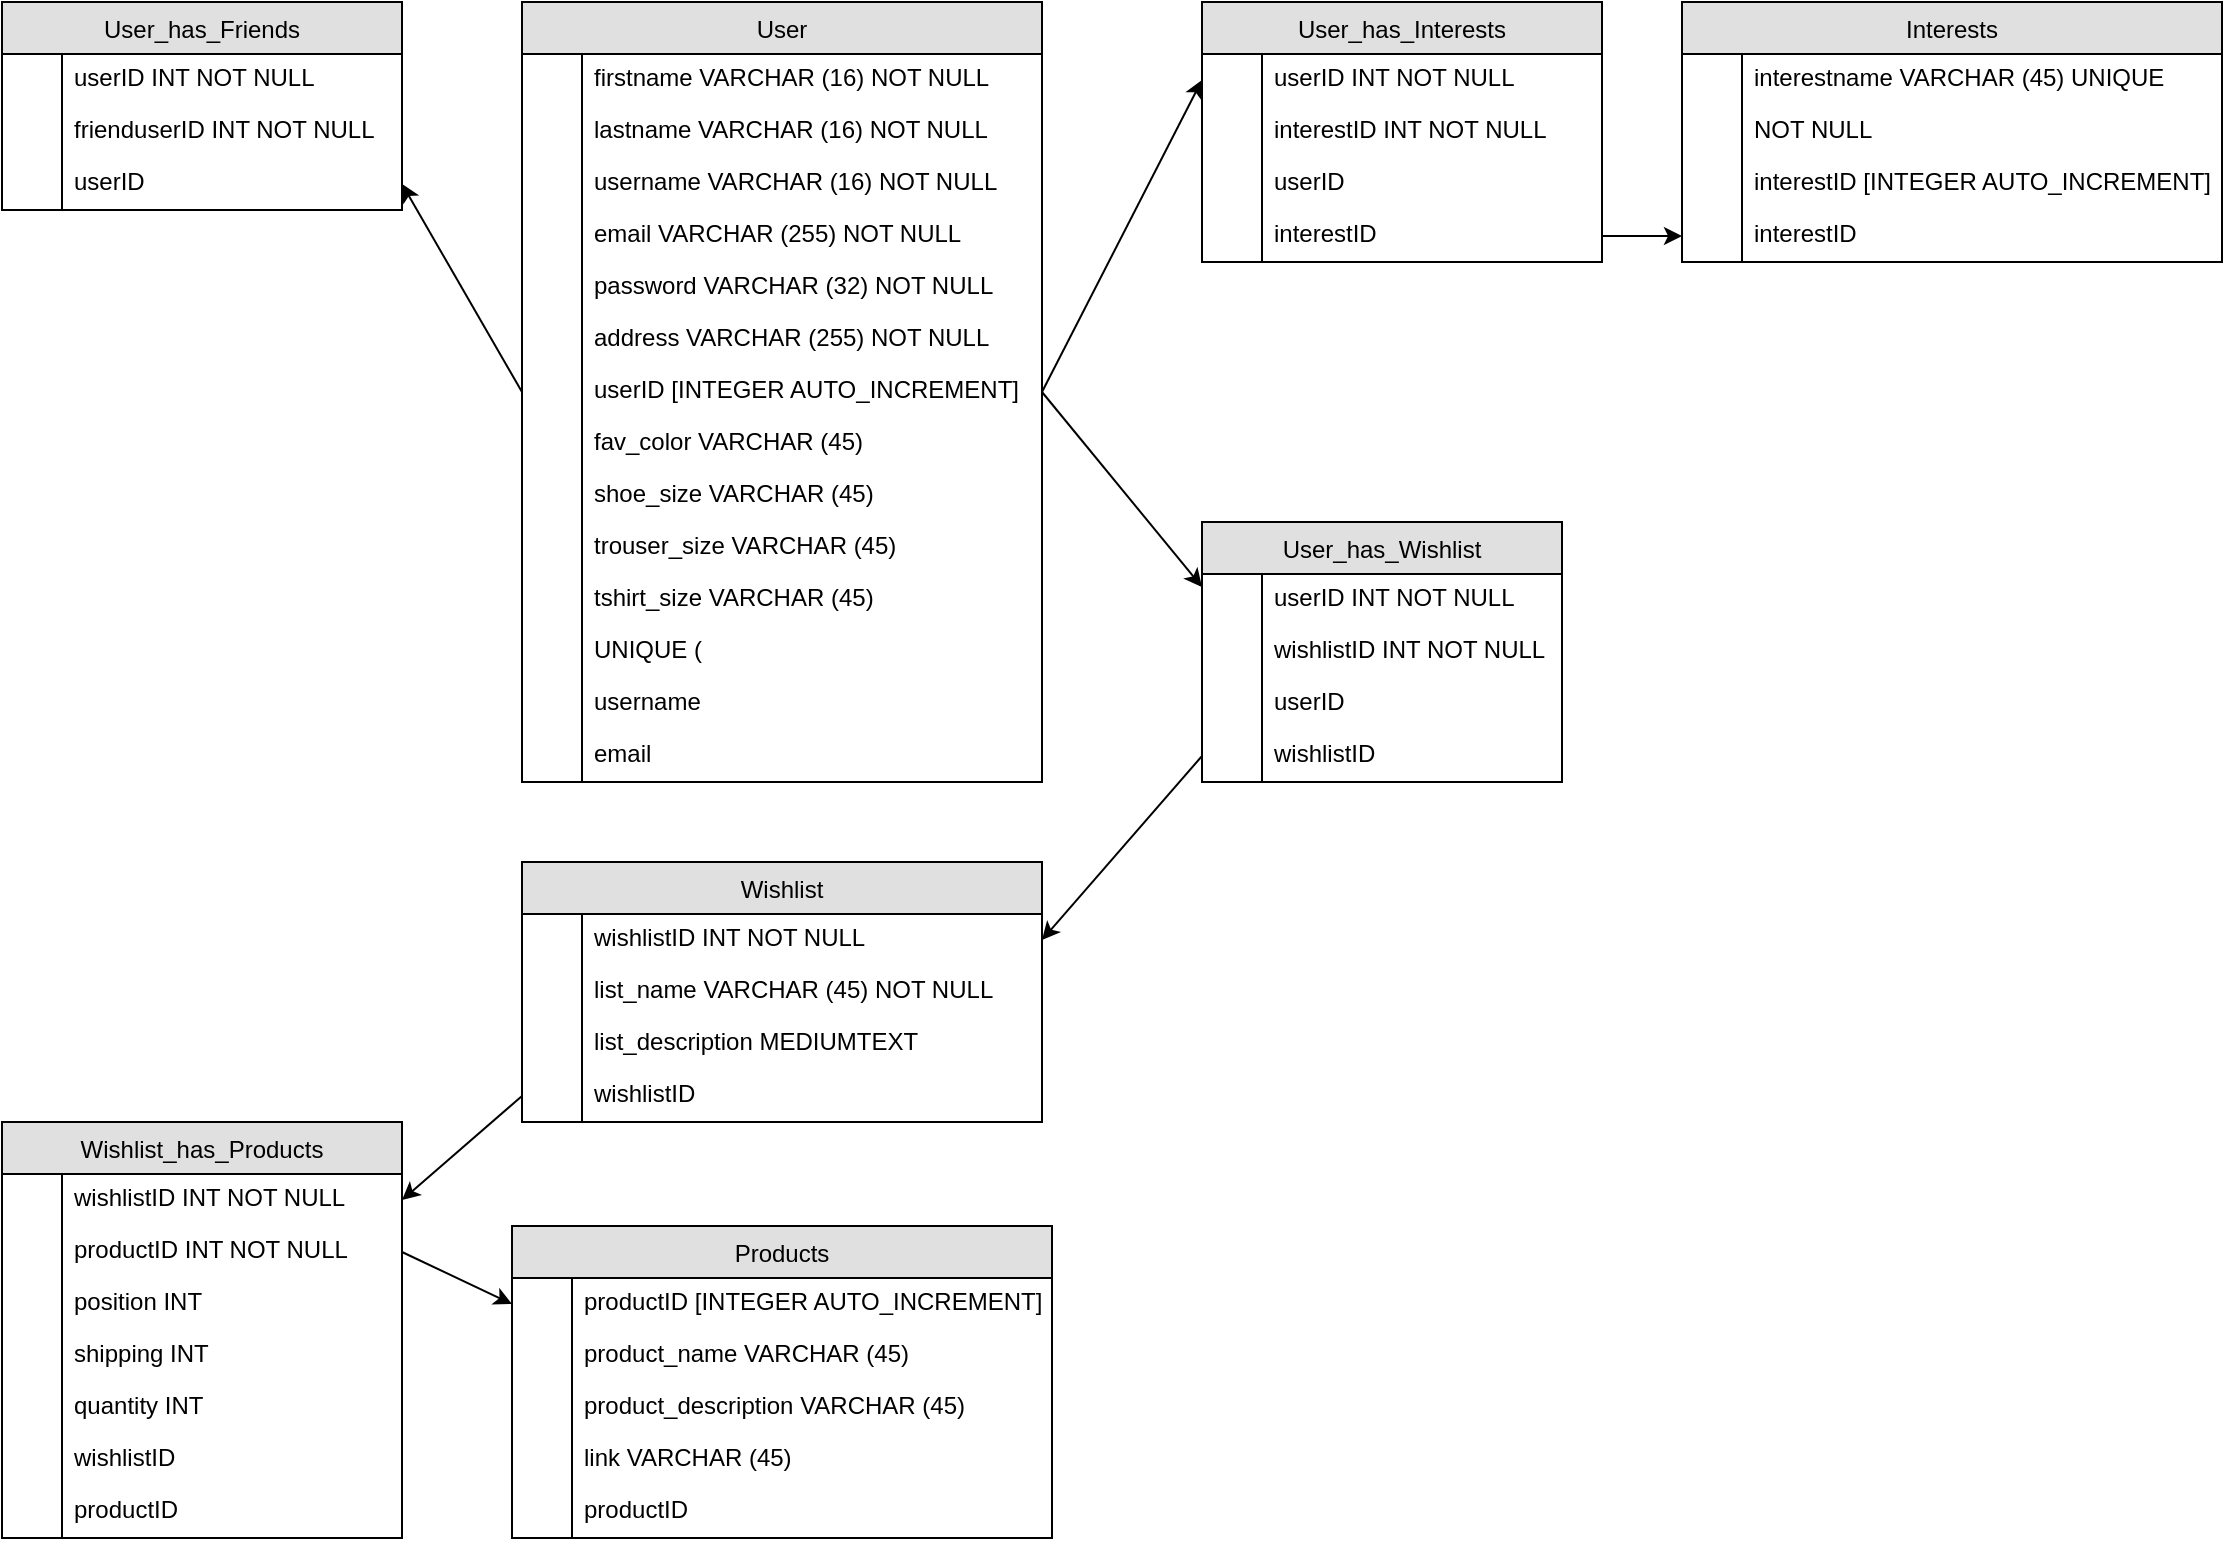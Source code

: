 <mxfile version="12.6.5" type="device"><diagram id="qXK6isGhBm6mi4L2Kv7h" name="Page-1"><mxGraphModel dx="1483" dy="880" grid="1" gridSize="10" guides="1" tooltips="1" connect="1" arrows="1" fold="1" page="1" pageScale="1" pageWidth="827" pageHeight="1169" math="0" shadow="0"><root><mxCell id="0"/><mxCell id="1" parent="0"/><mxCell id="F4GQWCVvHcXN8SZooL0y-21" value="User" style="swimlane;fontStyle=0;childLayout=stackLayout;horizontal=1;startSize=26;fillColor=#e0e0e0;horizontalStack=0;resizeParent=1;resizeLast=0;collapsible=1;marginBottom=0;swimlaneFillColor=#ffffff;align=center;" parent="1" vertex="1"><mxGeometry x="780" y="680" width="260" height="390" as="geometry"/></mxCell><mxCell id="F4GQWCVvHcXN8SZooL0y-22" value="firstname    VARCHAR (16)             NOT NULL" style="shape=partialRectangle;top=0;left=0;right=0;bottom=0;align=left;verticalAlign=top;spacingTop=-2;fillColor=none;spacingLeft=34;spacingRight=4;overflow=hidden;rotatable=0;points=[[0,0.5],[1,0.5]];portConstraint=eastwest;dropTarget=0;" parent="F4GQWCVvHcXN8SZooL0y-21" vertex="1"><mxGeometry y="26" width="260" height="26" as="geometry"/></mxCell><mxCell id="F4GQWCVvHcXN8SZooL0y-23" value="" style="shape=partialRectangle;top=0;left=0;bottom=0;fillColor=none;align=left;verticalAlign=middle;spacingLeft=4;spacingRight=4;overflow=hidden;rotatable=0;points=[];portConstraint=eastwest;part=1;" parent="F4GQWCVvHcXN8SZooL0y-22" vertex="1" connectable="0"><mxGeometry width="30" height="26" as="geometry"/></mxCell><mxCell id="F4GQWCVvHcXN8SZooL0y-24" value="lastname     VARCHAR (16)             NOT NULL" style="shape=partialRectangle;top=0;left=0;right=0;bottom=0;align=left;verticalAlign=top;spacingTop=-2;fillColor=none;spacingLeft=34;spacingRight=4;overflow=hidden;rotatable=0;points=[[0,0.5],[1,0.5]];portConstraint=eastwest;dropTarget=0;" parent="F4GQWCVvHcXN8SZooL0y-21" vertex="1"><mxGeometry y="52" width="260" height="26" as="geometry"/></mxCell><mxCell id="F4GQWCVvHcXN8SZooL0y-25" value="" style="shape=partialRectangle;top=0;left=0;bottom=0;fillColor=none;align=left;verticalAlign=middle;spacingLeft=4;spacingRight=4;overflow=hidden;rotatable=0;points=[];portConstraint=eastwest;part=1;" parent="F4GQWCVvHcXN8SZooL0y-24" vertex="1" connectable="0"><mxGeometry width="30" height="26" as="geometry"/></mxCell><mxCell id="F4GQWCVvHcXN8SZooL0y-26" value="username     VARCHAR (16)             NOT NULL" style="shape=partialRectangle;top=0;left=0;right=0;bottom=0;align=left;verticalAlign=top;spacingTop=-2;fillColor=none;spacingLeft=34;spacingRight=4;overflow=hidden;rotatable=0;points=[[0,0.5],[1,0.5]];portConstraint=eastwest;dropTarget=0;" parent="F4GQWCVvHcXN8SZooL0y-21" vertex="1"><mxGeometry y="78" width="260" height="26" as="geometry"/></mxCell><mxCell id="F4GQWCVvHcXN8SZooL0y-27" value="" style="shape=partialRectangle;top=0;left=0;bottom=0;fillColor=none;align=left;verticalAlign=middle;spacingLeft=4;spacingRight=4;overflow=hidden;rotatable=0;points=[];portConstraint=eastwest;part=1;" parent="F4GQWCVvHcXN8SZooL0y-26" vertex="1" connectable="0"><mxGeometry width="30" height="26" as="geometry"/></mxCell><mxCell id="F4GQWCVvHcXN8SZooL0y-28" value="email        VARCHAR (255)            NOT NULL" style="shape=partialRectangle;top=0;left=0;right=0;bottom=0;align=left;verticalAlign=top;spacingTop=-2;fillColor=none;spacingLeft=34;spacingRight=4;overflow=hidden;rotatable=0;points=[[0,0.5],[1,0.5]];portConstraint=eastwest;dropTarget=0;" parent="F4GQWCVvHcXN8SZooL0y-21" vertex="1"><mxGeometry y="104" width="260" height="26" as="geometry"/></mxCell><mxCell id="F4GQWCVvHcXN8SZooL0y-29" value="" style="shape=partialRectangle;top=0;left=0;bottom=0;fillColor=none;align=left;verticalAlign=middle;spacingLeft=4;spacingRight=4;overflow=hidden;rotatable=0;points=[];portConstraint=eastwest;part=1;" parent="F4GQWCVvHcXN8SZooL0y-28" vertex="1" connectable="0"><mxGeometry width="30" height="26" as="geometry"/></mxCell><mxCell id="F4GQWCVvHcXN8SZooL0y-30" value="password     VARCHAR (32)             NOT NULL" style="shape=partialRectangle;top=0;left=0;right=0;bottom=0;align=left;verticalAlign=top;spacingTop=-2;fillColor=none;spacingLeft=34;spacingRight=4;overflow=hidden;rotatable=0;points=[[0,0.5],[1,0.5]];portConstraint=eastwest;dropTarget=0;" parent="F4GQWCVvHcXN8SZooL0y-21" vertex="1"><mxGeometry y="130" width="260" height="26" as="geometry"/></mxCell><mxCell id="F4GQWCVvHcXN8SZooL0y-31" value="" style="shape=partialRectangle;top=0;left=0;bottom=0;fillColor=none;align=left;verticalAlign=middle;spacingLeft=4;spacingRight=4;overflow=hidden;rotatable=0;points=[];portConstraint=eastwest;part=1;" parent="F4GQWCVvHcXN8SZooL0y-30" vertex="1" connectable="0"><mxGeometry width="30" height="26" as="geometry"/></mxCell><mxCell id="F4GQWCVvHcXN8SZooL0y-32" value="address      VARCHAR (255)            NOT NULL" style="shape=partialRectangle;top=0;left=0;right=0;bottom=0;align=left;verticalAlign=top;spacingTop=-2;fillColor=none;spacingLeft=34;spacingRight=4;overflow=hidden;rotatable=0;points=[[0,0.5],[1,0.5]];portConstraint=eastwest;dropTarget=0;" parent="F4GQWCVvHcXN8SZooL0y-21" vertex="1"><mxGeometry y="156" width="260" height="26" as="geometry"/></mxCell><mxCell id="F4GQWCVvHcXN8SZooL0y-33" value="" style="shape=partialRectangle;top=0;left=0;bottom=0;fillColor=none;align=left;verticalAlign=middle;spacingLeft=4;spacingRight=4;overflow=hidden;rotatable=0;points=[];portConstraint=eastwest;part=1;" parent="F4GQWCVvHcXN8SZooL0y-32" vertex="1" connectable="0"><mxGeometry width="30" height="26" as="geometry"/></mxCell><mxCell id="F4GQWCVvHcXN8SZooL0y-34" value="userID       [INTEGER AUTO_INCREMENT]" style="shape=partialRectangle;top=0;left=0;right=0;bottom=0;align=left;verticalAlign=top;spacingTop=-2;fillColor=none;spacingLeft=34;spacingRight=4;overflow=hidden;rotatable=0;points=[[0,0.5],[1,0.5]];portConstraint=eastwest;dropTarget=0;" parent="F4GQWCVvHcXN8SZooL0y-21" vertex="1"><mxGeometry y="182" width="260" height="26" as="geometry"/></mxCell><mxCell id="F4GQWCVvHcXN8SZooL0y-35" value="" style="shape=partialRectangle;top=0;left=0;bottom=0;fillColor=none;align=left;verticalAlign=middle;spacingLeft=4;spacingRight=4;overflow=hidden;rotatable=0;points=[];portConstraint=eastwest;part=1;" parent="F4GQWCVvHcXN8SZooL0y-34" vertex="1" connectable="0"><mxGeometry width="30" height="26" as="geometry"/></mxCell><mxCell id="F4GQWCVvHcXN8SZooL0y-36" value="fav_color    VARCHAR (45)" style="shape=partialRectangle;top=0;left=0;right=0;bottom=0;align=left;verticalAlign=top;spacingTop=-2;fillColor=none;spacingLeft=34;spacingRight=4;overflow=hidden;rotatable=0;points=[[0,0.5],[1,0.5]];portConstraint=eastwest;dropTarget=0;" parent="F4GQWCVvHcXN8SZooL0y-21" vertex="1"><mxGeometry y="208" width="260" height="26" as="geometry"/></mxCell><mxCell id="F4GQWCVvHcXN8SZooL0y-37" value="" style="shape=partialRectangle;top=0;left=0;bottom=0;fillColor=none;align=left;verticalAlign=middle;spacingLeft=4;spacingRight=4;overflow=hidden;rotatable=0;points=[];portConstraint=eastwest;part=1;" parent="F4GQWCVvHcXN8SZooL0y-36" vertex="1" connectable="0"><mxGeometry width="30" height="26" as="geometry"/></mxCell><mxCell id="F4GQWCVvHcXN8SZooL0y-38" value="shoe_size    VARCHAR (45)" style="shape=partialRectangle;top=0;left=0;right=0;bottom=0;align=left;verticalAlign=top;spacingTop=-2;fillColor=none;spacingLeft=34;spacingRight=4;overflow=hidden;rotatable=0;points=[[0,0.5],[1,0.5]];portConstraint=eastwest;dropTarget=0;" parent="F4GQWCVvHcXN8SZooL0y-21" vertex="1"><mxGeometry y="234" width="260" height="26" as="geometry"/></mxCell><mxCell id="F4GQWCVvHcXN8SZooL0y-39" value="" style="shape=partialRectangle;top=0;left=0;bottom=0;fillColor=none;align=left;verticalAlign=middle;spacingLeft=4;spacingRight=4;overflow=hidden;rotatable=0;points=[];portConstraint=eastwest;part=1;" parent="F4GQWCVvHcXN8SZooL0y-38" vertex="1" connectable="0"><mxGeometry width="30" height="26" as="geometry"/></mxCell><mxCell id="F4GQWCVvHcXN8SZooL0y-40" value="trouser_size VARCHAR (45)" style="shape=partialRectangle;top=0;left=0;right=0;bottom=0;align=left;verticalAlign=top;spacingTop=-2;fillColor=none;spacingLeft=34;spacingRight=4;overflow=hidden;rotatable=0;points=[[0,0.5],[1,0.5]];portConstraint=eastwest;dropTarget=0;" parent="F4GQWCVvHcXN8SZooL0y-21" vertex="1"><mxGeometry y="260" width="260" height="26" as="geometry"/></mxCell><mxCell id="F4GQWCVvHcXN8SZooL0y-41" value="" style="shape=partialRectangle;top=0;left=0;bottom=0;fillColor=none;align=left;verticalAlign=middle;spacingLeft=4;spacingRight=4;overflow=hidden;rotatable=0;points=[];portConstraint=eastwest;part=1;" parent="F4GQWCVvHcXN8SZooL0y-40" vertex="1" connectable="0"><mxGeometry width="30" height="26" as="geometry"/></mxCell><mxCell id="F4GQWCVvHcXN8SZooL0y-42" value="tshirt_size  VARCHAR (45)" style="shape=partialRectangle;top=0;left=0;right=0;bottom=0;align=left;verticalAlign=top;spacingTop=-2;fillColor=none;spacingLeft=34;spacingRight=4;overflow=hidden;rotatable=0;points=[[0,0.5],[1,0.5]];portConstraint=eastwest;dropTarget=0;" parent="F4GQWCVvHcXN8SZooL0y-21" vertex="1"><mxGeometry y="286" width="260" height="26" as="geometry"/></mxCell><mxCell id="F4GQWCVvHcXN8SZooL0y-43" value="" style="shape=partialRectangle;top=0;left=0;bottom=0;fillColor=none;align=left;verticalAlign=middle;spacingLeft=4;spacingRight=4;overflow=hidden;rotatable=0;points=[];portConstraint=eastwest;part=1;" parent="F4GQWCVvHcXN8SZooL0y-42" vertex="1" connectable="0"><mxGeometry width="30" height="26" as="geometry"/></mxCell><mxCell id="F4GQWCVvHcXN8SZooL0y-44" value="UNIQUE (" style="shape=partialRectangle;top=0;left=0;right=0;bottom=0;align=left;verticalAlign=top;spacingTop=-2;fillColor=none;spacingLeft=34;spacingRight=4;overflow=hidden;rotatable=0;points=[[0,0.5],[1,0.5]];portConstraint=eastwest;dropTarget=0;" parent="F4GQWCVvHcXN8SZooL0y-21" vertex="1"><mxGeometry y="312" width="260" height="26" as="geometry"/></mxCell><mxCell id="F4GQWCVvHcXN8SZooL0y-45" value="" style="shape=partialRectangle;top=0;left=0;bottom=0;fillColor=none;align=left;verticalAlign=middle;spacingLeft=4;spacingRight=4;overflow=hidden;rotatable=0;points=[];portConstraint=eastwest;part=1;" parent="F4GQWCVvHcXN8SZooL0y-44" vertex="1" connectable="0"><mxGeometry width="30" height="26" as="geometry"/></mxCell><mxCell id="F4GQWCVvHcXN8SZooL0y-46" value="username" style="shape=partialRectangle;top=0;left=0;right=0;bottom=0;align=left;verticalAlign=top;spacingTop=-2;fillColor=none;spacingLeft=34;spacingRight=4;overflow=hidden;rotatable=0;points=[[0,0.5],[1,0.5]];portConstraint=eastwest;dropTarget=0;" parent="F4GQWCVvHcXN8SZooL0y-21" vertex="1"><mxGeometry y="338" width="260" height="26" as="geometry"/></mxCell><mxCell id="F4GQWCVvHcXN8SZooL0y-47" value="" style="shape=partialRectangle;top=0;left=0;bottom=0;fillColor=none;align=left;verticalAlign=middle;spacingLeft=4;spacingRight=4;overflow=hidden;rotatable=0;points=[];portConstraint=eastwest;part=1;" parent="F4GQWCVvHcXN8SZooL0y-46" vertex="1" connectable="0"><mxGeometry width="30" height="26" as="geometry"/></mxCell><mxCell id="F4GQWCVvHcXN8SZooL0y-48" value="email" style="shape=partialRectangle;top=0;left=0;right=0;bottom=0;align=left;verticalAlign=top;spacingTop=-2;fillColor=none;spacingLeft=34;spacingRight=4;overflow=hidden;rotatable=0;points=[[0,0.5],[1,0.5]];portConstraint=eastwest;dropTarget=0;" parent="F4GQWCVvHcXN8SZooL0y-21" vertex="1"><mxGeometry y="364" width="260" height="26" as="geometry"/></mxCell><mxCell id="F4GQWCVvHcXN8SZooL0y-49" value="" style="shape=partialRectangle;top=0;left=0;bottom=0;fillColor=none;align=left;verticalAlign=middle;spacingLeft=4;spacingRight=4;overflow=hidden;rotatable=0;points=[];portConstraint=eastwest;part=1;" parent="F4GQWCVvHcXN8SZooL0y-48" vertex="1" connectable="0"><mxGeometry width="30" height="26" as="geometry"/></mxCell><mxCell id="F4GQWCVvHcXN8SZooL0y-75" value="Wishlist" style="swimlane;fontStyle=0;childLayout=stackLayout;horizontal=1;startSize=26;fillColor=#e0e0e0;horizontalStack=0;resizeParent=1;resizeLast=0;collapsible=1;marginBottom=0;swimlaneFillColor=#ffffff;align=center;" parent="1" vertex="1"><mxGeometry x="780" y="1110" width="260" height="130" as="geometry"/></mxCell><mxCell id="F4GQWCVvHcXN8SZooL0y-76" value="wishlistID       INT          NOT NULL" style="shape=partialRectangle;top=0;left=0;right=0;bottom=0;align=left;verticalAlign=top;spacingTop=-2;fillColor=none;spacingLeft=34;spacingRight=4;overflow=hidden;rotatable=0;points=[[0,0.5],[1,0.5]];portConstraint=eastwest;dropTarget=0;" parent="F4GQWCVvHcXN8SZooL0y-75" vertex="1"><mxGeometry y="26" width="260" height="26" as="geometry"/></mxCell><mxCell id="F4GQWCVvHcXN8SZooL0y-77" value="" style="shape=partialRectangle;top=0;left=0;bottom=0;fillColor=none;align=left;verticalAlign=middle;spacingLeft=4;spacingRight=4;overflow=hidden;rotatable=0;points=[];portConstraint=eastwest;part=1;" parent="F4GQWCVvHcXN8SZooL0y-76" vertex="1" connectable="0"><mxGeometry width="30" height="26" as="geometry"/></mxCell><mxCell id="F4GQWCVvHcXN8SZooL0y-78" value="list_name        VARCHAR (45) NOT NULL" style="shape=partialRectangle;top=0;left=0;right=0;bottom=0;align=left;verticalAlign=top;spacingTop=-2;fillColor=none;spacingLeft=34;spacingRight=4;overflow=hidden;rotatable=0;points=[[0,0.5],[1,0.5]];portConstraint=eastwest;dropTarget=0;" parent="F4GQWCVvHcXN8SZooL0y-75" vertex="1"><mxGeometry y="52" width="260" height="26" as="geometry"/></mxCell><mxCell id="F4GQWCVvHcXN8SZooL0y-79" value="" style="shape=partialRectangle;top=0;left=0;bottom=0;fillColor=none;align=left;verticalAlign=middle;spacingLeft=4;spacingRight=4;overflow=hidden;rotatable=0;points=[];portConstraint=eastwest;part=1;" parent="F4GQWCVvHcXN8SZooL0y-78" vertex="1" connectable="0"><mxGeometry width="30" height="26" as="geometry"/></mxCell><mxCell id="F4GQWCVvHcXN8SZooL0y-80" value="list_description MEDIUMTEXT" style="shape=partialRectangle;top=0;left=0;right=0;bottom=0;align=left;verticalAlign=top;spacingTop=-2;fillColor=none;spacingLeft=34;spacingRight=4;overflow=hidden;rotatable=0;points=[[0,0.5],[1,0.5]];portConstraint=eastwest;dropTarget=0;" parent="F4GQWCVvHcXN8SZooL0y-75" vertex="1"><mxGeometry y="78" width="260" height="26" as="geometry"/></mxCell><mxCell id="F4GQWCVvHcXN8SZooL0y-81" value="" style="shape=partialRectangle;top=0;left=0;bottom=0;fillColor=none;align=left;verticalAlign=middle;spacingLeft=4;spacingRight=4;overflow=hidden;rotatable=0;points=[];portConstraint=eastwest;part=1;" parent="F4GQWCVvHcXN8SZooL0y-80" vertex="1" connectable="0"><mxGeometry width="30" height="26" as="geometry"/></mxCell><mxCell id="F4GQWCVvHcXN8SZooL0y-82" value="wishlistID" style="shape=partialRectangle;top=0;left=0;right=0;bottom=0;align=left;verticalAlign=top;spacingTop=-2;fillColor=none;spacingLeft=34;spacingRight=4;overflow=hidden;rotatable=0;points=[[0,0.5],[1,0.5]];portConstraint=eastwest;dropTarget=0;" parent="F4GQWCVvHcXN8SZooL0y-75" vertex="1"><mxGeometry y="104" width="260" height="26" as="geometry"/></mxCell><mxCell id="F4GQWCVvHcXN8SZooL0y-83" value="" style="shape=partialRectangle;top=0;left=0;bottom=0;fillColor=none;align=left;verticalAlign=middle;spacingLeft=4;spacingRight=4;overflow=hidden;rotatable=0;points=[];portConstraint=eastwest;part=1;" parent="F4GQWCVvHcXN8SZooL0y-82" vertex="1" connectable="0"><mxGeometry width="30" height="26" as="geometry"/></mxCell><mxCell id="F4GQWCVvHcXN8SZooL0y-66" value="User_has_Wishlist" style="swimlane;fontStyle=0;childLayout=stackLayout;horizontal=1;startSize=26;fillColor=#e0e0e0;horizontalStack=0;resizeParent=1;resizeLast=0;collapsible=1;marginBottom=0;swimlaneFillColor=#ffffff;align=center;" parent="1" vertex="1"><mxGeometry x="1120" y="940" width="180" height="130" as="geometry"/></mxCell><mxCell id="F4GQWCVvHcXN8SZooL0y-67" value="userID     INT NOT NULL" style="shape=partialRectangle;top=0;left=0;right=0;bottom=0;align=left;verticalAlign=top;spacingTop=-2;fillColor=none;spacingLeft=34;spacingRight=4;overflow=hidden;rotatable=0;points=[[0,0.5],[1,0.5]];portConstraint=eastwest;dropTarget=0;" parent="F4GQWCVvHcXN8SZooL0y-66" vertex="1"><mxGeometry y="26" width="180" height="26" as="geometry"/></mxCell><mxCell id="F4GQWCVvHcXN8SZooL0y-68" value="" style="shape=partialRectangle;top=0;left=0;bottom=0;fillColor=none;align=left;verticalAlign=middle;spacingLeft=4;spacingRight=4;overflow=hidden;rotatable=0;points=[];portConstraint=eastwest;part=1;" parent="F4GQWCVvHcXN8SZooL0y-67" vertex="1" connectable="0"><mxGeometry width="30" height="26" as="geometry"/></mxCell><mxCell id="F4GQWCVvHcXN8SZooL0y-69" value="wishlistID INT NOT NULL" style="shape=partialRectangle;top=0;left=0;right=0;bottom=0;align=left;verticalAlign=top;spacingTop=-2;fillColor=none;spacingLeft=34;spacingRight=4;overflow=hidden;rotatable=0;points=[[0,0.5],[1,0.5]];portConstraint=eastwest;dropTarget=0;" parent="F4GQWCVvHcXN8SZooL0y-66" vertex="1"><mxGeometry y="52" width="180" height="26" as="geometry"/></mxCell><mxCell id="F4GQWCVvHcXN8SZooL0y-70" value="" style="shape=partialRectangle;top=0;left=0;bottom=0;fillColor=none;align=left;verticalAlign=middle;spacingLeft=4;spacingRight=4;overflow=hidden;rotatable=0;points=[];portConstraint=eastwest;part=1;" parent="F4GQWCVvHcXN8SZooL0y-69" vertex="1" connectable="0"><mxGeometry width="30" height="26" as="geometry"/></mxCell><mxCell id="F4GQWCVvHcXN8SZooL0y-71" value="userID" style="shape=partialRectangle;top=0;left=0;right=0;bottom=0;align=left;verticalAlign=top;spacingTop=-2;fillColor=none;spacingLeft=34;spacingRight=4;overflow=hidden;rotatable=0;points=[[0,0.5],[1,0.5]];portConstraint=eastwest;dropTarget=0;" parent="F4GQWCVvHcXN8SZooL0y-66" vertex="1"><mxGeometry y="78" width="180" height="26" as="geometry"/></mxCell><mxCell id="F4GQWCVvHcXN8SZooL0y-72" value="" style="shape=partialRectangle;top=0;left=0;bottom=0;fillColor=none;align=left;verticalAlign=middle;spacingLeft=4;spacingRight=4;overflow=hidden;rotatable=0;points=[];portConstraint=eastwest;part=1;" parent="F4GQWCVvHcXN8SZooL0y-71" vertex="1" connectable="0"><mxGeometry width="30" height="26" as="geometry"/></mxCell><mxCell id="F4GQWCVvHcXN8SZooL0y-73" value="wishlistID" style="shape=partialRectangle;top=0;left=0;right=0;bottom=0;align=left;verticalAlign=top;spacingTop=-2;fillColor=none;spacingLeft=34;spacingRight=4;overflow=hidden;rotatable=0;points=[[0,0.5],[1,0.5]];portConstraint=eastwest;dropTarget=0;" parent="F4GQWCVvHcXN8SZooL0y-66" vertex="1"><mxGeometry y="104" width="180" height="26" as="geometry"/></mxCell><mxCell id="F4GQWCVvHcXN8SZooL0y-74" value="" style="shape=partialRectangle;top=0;left=0;bottom=0;fillColor=none;align=left;verticalAlign=middle;spacingLeft=4;spacingRight=4;overflow=hidden;rotatable=0;points=[];portConstraint=eastwest;part=1;" parent="F4GQWCVvHcXN8SZooL0y-73" vertex="1" connectable="0"><mxGeometry width="30" height="26" as="geometry"/></mxCell><mxCell id="F4GQWCVvHcXN8SZooL0y-10" value="Products" style="swimlane;fontStyle=0;childLayout=stackLayout;horizontal=1;startSize=26;fillColor=#e0e0e0;horizontalStack=0;resizeParent=1;resizeLast=0;collapsible=1;marginBottom=0;swimlaneFillColor=#ffffff;align=center;" parent="1" vertex="1"><mxGeometry x="775" y="1292" width="270" height="156" as="geometry"/></mxCell><mxCell id="F4GQWCVvHcXN8SZooL0y-11" value="productID           [INTEGER AUTO_INCREMENT]" style="shape=partialRectangle;top=0;left=0;right=0;bottom=0;align=left;verticalAlign=top;spacingTop=-2;fillColor=none;spacingLeft=34;spacingRight=4;overflow=hidden;rotatable=0;points=[[0,0.5],[1,0.5]];portConstraint=eastwest;dropTarget=0;" parent="F4GQWCVvHcXN8SZooL0y-10" vertex="1"><mxGeometry y="26" width="270" height="26" as="geometry"/></mxCell><mxCell id="F4GQWCVvHcXN8SZooL0y-12" value="" style="shape=partialRectangle;top=0;left=0;bottom=0;fillColor=none;align=left;verticalAlign=middle;spacingLeft=4;spacingRight=4;overflow=hidden;rotatable=0;points=[];portConstraint=eastwest;part=1;" parent="F4GQWCVvHcXN8SZooL0y-11" vertex="1" connectable="0"><mxGeometry width="30" height="26" as="geometry"/></mxCell><mxCell id="F4GQWCVvHcXN8SZooL0y-13" value="product_name        VARCHAR (45)" style="shape=partialRectangle;top=0;left=0;right=0;bottom=0;align=left;verticalAlign=top;spacingTop=-2;fillColor=none;spacingLeft=34;spacingRight=4;overflow=hidden;rotatable=0;points=[[0,0.5],[1,0.5]];portConstraint=eastwest;dropTarget=0;" parent="F4GQWCVvHcXN8SZooL0y-10" vertex="1"><mxGeometry y="52" width="270" height="26" as="geometry"/></mxCell><mxCell id="F4GQWCVvHcXN8SZooL0y-14" value="" style="shape=partialRectangle;top=0;left=0;bottom=0;fillColor=none;align=left;verticalAlign=middle;spacingLeft=4;spacingRight=4;overflow=hidden;rotatable=0;points=[];portConstraint=eastwest;part=1;" parent="F4GQWCVvHcXN8SZooL0y-13" vertex="1" connectable="0"><mxGeometry width="30" height="26" as="geometry"/></mxCell><mxCell id="F4GQWCVvHcXN8SZooL0y-15" value="product_description VARCHAR (45)" style="shape=partialRectangle;top=0;left=0;right=0;bottom=0;align=left;verticalAlign=top;spacingTop=-2;fillColor=none;spacingLeft=34;spacingRight=4;overflow=hidden;rotatable=0;points=[[0,0.5],[1,0.5]];portConstraint=eastwest;dropTarget=0;" parent="F4GQWCVvHcXN8SZooL0y-10" vertex="1"><mxGeometry y="78" width="270" height="26" as="geometry"/></mxCell><mxCell id="F4GQWCVvHcXN8SZooL0y-16" value="" style="shape=partialRectangle;top=0;left=0;bottom=0;fillColor=none;align=left;verticalAlign=middle;spacingLeft=4;spacingRight=4;overflow=hidden;rotatable=0;points=[];portConstraint=eastwest;part=1;" parent="F4GQWCVvHcXN8SZooL0y-15" vertex="1" connectable="0"><mxGeometry width="30" height="26" as="geometry"/></mxCell><mxCell id="F4GQWCVvHcXN8SZooL0y-17" value="link                VARCHAR (45)" style="shape=partialRectangle;top=0;left=0;right=0;bottom=0;align=left;verticalAlign=top;spacingTop=-2;fillColor=none;spacingLeft=34;spacingRight=4;overflow=hidden;rotatable=0;points=[[0,0.5],[1,0.5]];portConstraint=eastwest;dropTarget=0;" parent="F4GQWCVvHcXN8SZooL0y-10" vertex="1"><mxGeometry y="104" width="270" height="26" as="geometry"/></mxCell><mxCell id="F4GQWCVvHcXN8SZooL0y-18" value="" style="shape=partialRectangle;top=0;left=0;bottom=0;fillColor=none;align=left;verticalAlign=middle;spacingLeft=4;spacingRight=4;overflow=hidden;rotatable=0;points=[];portConstraint=eastwest;part=1;" parent="F4GQWCVvHcXN8SZooL0y-17" vertex="1" connectable="0"><mxGeometry width="30" height="26" as="geometry"/></mxCell><mxCell id="F4GQWCVvHcXN8SZooL0y-19" value="productID" style="shape=partialRectangle;top=0;left=0;right=0;bottom=0;align=left;verticalAlign=top;spacingTop=-2;fillColor=none;spacingLeft=34;spacingRight=4;overflow=hidden;rotatable=0;points=[[0,0.5],[1,0.5]];portConstraint=eastwest;dropTarget=0;" parent="F4GQWCVvHcXN8SZooL0y-10" vertex="1"><mxGeometry y="130" width="270" height="26" as="geometry"/></mxCell><mxCell id="F4GQWCVvHcXN8SZooL0y-20" value="" style="shape=partialRectangle;top=0;left=0;bottom=0;fillColor=none;align=left;verticalAlign=middle;spacingLeft=4;spacingRight=4;overflow=hidden;rotatable=0;points=[];portConstraint=eastwest;part=1;" parent="F4GQWCVvHcXN8SZooL0y-19" vertex="1" connectable="0"><mxGeometry width="30" height="26" as="geometry"/></mxCell><mxCell id="F4GQWCVvHcXN8SZooL0y-84" value="Wishlist_has_Products" style="swimlane;fontStyle=0;childLayout=stackLayout;horizontal=1;startSize=26;fillColor=#e0e0e0;horizontalStack=0;resizeParent=1;resizeLast=0;collapsible=1;marginBottom=0;swimlaneFillColor=#ffffff;align=center;" parent="1" vertex="1"><mxGeometry x="520" y="1240" width="200" height="208" as="geometry"/></mxCell><mxCell id="F4GQWCVvHcXN8SZooL0y-85" value="wishlistID INT NOT NULL" style="shape=partialRectangle;top=0;left=0;right=0;bottom=0;align=left;verticalAlign=top;spacingTop=-2;fillColor=none;spacingLeft=34;spacingRight=4;overflow=hidden;rotatable=0;points=[[0,0.5],[1,0.5]];portConstraint=eastwest;dropTarget=0;" parent="F4GQWCVvHcXN8SZooL0y-84" vertex="1"><mxGeometry y="26" width="200" height="26" as="geometry"/></mxCell><mxCell id="F4GQWCVvHcXN8SZooL0y-86" value="" style="shape=partialRectangle;top=0;left=0;bottom=0;fillColor=none;align=left;verticalAlign=middle;spacingLeft=4;spacingRight=4;overflow=hidden;rotatable=0;points=[];portConstraint=eastwest;part=1;" parent="F4GQWCVvHcXN8SZooL0y-85" vertex="1" connectable="0"><mxGeometry width="30" height="26" as="geometry"/></mxCell><mxCell id="F4GQWCVvHcXN8SZooL0y-87" value="productID  INT NOT NULL" style="shape=partialRectangle;top=0;left=0;right=0;bottom=0;align=left;verticalAlign=top;spacingTop=-2;fillColor=none;spacingLeft=34;spacingRight=4;overflow=hidden;rotatable=0;points=[[0,0.5],[1,0.5]];portConstraint=eastwest;dropTarget=0;" parent="F4GQWCVvHcXN8SZooL0y-84" vertex="1"><mxGeometry y="52" width="200" height="26" as="geometry"/></mxCell><mxCell id="F4GQWCVvHcXN8SZooL0y-88" value="" style="shape=partialRectangle;top=0;left=0;bottom=0;fillColor=none;align=left;verticalAlign=middle;spacingLeft=4;spacingRight=4;overflow=hidden;rotatable=0;points=[];portConstraint=eastwest;part=1;" parent="F4GQWCVvHcXN8SZooL0y-87" vertex="1" connectable="0"><mxGeometry width="30" height="26" as="geometry"/></mxCell><mxCell id="F4GQWCVvHcXN8SZooL0y-89" value="position   INT" style="shape=partialRectangle;top=0;left=0;right=0;bottom=0;align=left;verticalAlign=top;spacingTop=-2;fillColor=none;spacingLeft=34;spacingRight=4;overflow=hidden;rotatable=0;points=[[0,0.5],[1,0.5]];portConstraint=eastwest;dropTarget=0;" parent="F4GQWCVvHcXN8SZooL0y-84" vertex="1"><mxGeometry y="78" width="200" height="26" as="geometry"/></mxCell><mxCell id="F4GQWCVvHcXN8SZooL0y-90" value="" style="shape=partialRectangle;top=0;left=0;bottom=0;fillColor=none;align=left;verticalAlign=middle;spacingLeft=4;spacingRight=4;overflow=hidden;rotatable=0;points=[];portConstraint=eastwest;part=1;" parent="F4GQWCVvHcXN8SZooL0y-89" vertex="1" connectable="0"><mxGeometry width="30" height="26" as="geometry"/></mxCell><mxCell id="F4GQWCVvHcXN8SZooL0y-91" value="shipping   INT" style="shape=partialRectangle;top=0;left=0;right=0;bottom=0;align=left;verticalAlign=top;spacingTop=-2;fillColor=none;spacingLeft=34;spacingRight=4;overflow=hidden;rotatable=0;points=[[0,0.5],[1,0.5]];portConstraint=eastwest;dropTarget=0;" parent="F4GQWCVvHcXN8SZooL0y-84" vertex="1"><mxGeometry y="104" width="200" height="26" as="geometry"/></mxCell><mxCell id="F4GQWCVvHcXN8SZooL0y-92" value="" style="shape=partialRectangle;top=0;left=0;bottom=0;fillColor=none;align=left;verticalAlign=middle;spacingLeft=4;spacingRight=4;overflow=hidden;rotatable=0;points=[];portConstraint=eastwest;part=1;" parent="F4GQWCVvHcXN8SZooL0y-91" vertex="1" connectable="0"><mxGeometry width="30" height="26" as="geometry"/></mxCell><mxCell id="F4GQWCVvHcXN8SZooL0y-93" value="quantity   INT" style="shape=partialRectangle;top=0;left=0;right=0;bottom=0;align=left;verticalAlign=top;spacingTop=-2;fillColor=none;spacingLeft=34;spacingRight=4;overflow=hidden;rotatable=0;points=[[0,0.5],[1,0.5]];portConstraint=eastwest;dropTarget=0;" parent="F4GQWCVvHcXN8SZooL0y-84" vertex="1"><mxGeometry y="130" width="200" height="26" as="geometry"/></mxCell><mxCell id="F4GQWCVvHcXN8SZooL0y-94" value="" style="shape=partialRectangle;top=0;left=0;bottom=0;fillColor=none;align=left;verticalAlign=middle;spacingLeft=4;spacingRight=4;overflow=hidden;rotatable=0;points=[];portConstraint=eastwest;part=1;" parent="F4GQWCVvHcXN8SZooL0y-93" vertex="1" connectable="0"><mxGeometry width="30" height="26" as="geometry"/></mxCell><mxCell id="F4GQWCVvHcXN8SZooL0y-95" value="wishlistID" style="shape=partialRectangle;top=0;left=0;right=0;bottom=0;align=left;verticalAlign=top;spacingTop=-2;fillColor=none;spacingLeft=34;spacingRight=4;overflow=hidden;rotatable=0;points=[[0,0.5],[1,0.5]];portConstraint=eastwest;dropTarget=0;" parent="F4GQWCVvHcXN8SZooL0y-84" vertex="1"><mxGeometry y="156" width="200" height="26" as="geometry"/></mxCell><mxCell id="F4GQWCVvHcXN8SZooL0y-96" value="" style="shape=partialRectangle;top=0;left=0;bottom=0;fillColor=none;align=left;verticalAlign=middle;spacingLeft=4;spacingRight=4;overflow=hidden;rotatable=0;points=[];portConstraint=eastwest;part=1;" parent="F4GQWCVvHcXN8SZooL0y-95" vertex="1" connectable="0"><mxGeometry width="30" height="26" as="geometry"/></mxCell><mxCell id="F4GQWCVvHcXN8SZooL0y-97" value="productID" style="shape=partialRectangle;top=0;left=0;right=0;bottom=0;align=left;verticalAlign=top;spacingTop=-2;fillColor=none;spacingLeft=34;spacingRight=4;overflow=hidden;rotatable=0;points=[[0,0.5],[1,0.5]];portConstraint=eastwest;dropTarget=0;" parent="F4GQWCVvHcXN8SZooL0y-84" vertex="1"><mxGeometry y="182" width="200" height="26" as="geometry"/></mxCell><mxCell id="F4GQWCVvHcXN8SZooL0y-98" value="" style="shape=partialRectangle;top=0;left=0;bottom=0;fillColor=none;align=left;verticalAlign=middle;spacingLeft=4;spacingRight=4;overflow=hidden;rotatable=0;points=[];portConstraint=eastwest;part=1;" parent="F4GQWCVvHcXN8SZooL0y-97" vertex="1" connectable="0"><mxGeometry width="30" height="26" as="geometry"/></mxCell><mxCell id="F4GQWCVvHcXN8SZooL0y-1" value="Interests" style="swimlane;fontStyle=0;childLayout=stackLayout;horizontal=1;startSize=26;fillColor=#e0e0e0;horizontalStack=0;resizeParent=1;resizeLast=0;collapsible=1;marginBottom=0;swimlaneFillColor=#ffffff;align=center;" parent="1" vertex="1"><mxGeometry x="1360" y="680" width="270" height="130" as="geometry"/></mxCell><mxCell id="F4GQWCVvHcXN8SZooL0y-2" value="interestname VARCHAR (45)             UNIQUE" style="shape=partialRectangle;top=0;left=0;right=0;bottom=0;align=left;verticalAlign=top;spacingTop=-2;fillColor=none;spacingLeft=34;spacingRight=4;overflow=hidden;rotatable=0;points=[[0,0.5],[1,0.5]];portConstraint=eastwest;dropTarget=0;" parent="F4GQWCVvHcXN8SZooL0y-1" vertex="1"><mxGeometry y="26" width="270" height="26" as="geometry"/></mxCell><mxCell id="F4GQWCVvHcXN8SZooL0y-3" value="" style="shape=partialRectangle;top=0;left=0;bottom=0;fillColor=none;align=left;verticalAlign=middle;spacingLeft=4;spacingRight=4;overflow=hidden;rotatable=0;points=[];portConstraint=eastwest;part=1;" parent="F4GQWCVvHcXN8SZooL0y-2" vertex="1" connectable="0"><mxGeometry width="30" height="26" as="geometry"/></mxCell><mxCell id="F4GQWCVvHcXN8SZooL0y-4" value="NOT NULL" style="shape=partialRectangle;top=0;left=0;right=0;bottom=0;align=left;verticalAlign=top;spacingTop=-2;fillColor=none;spacingLeft=34;spacingRight=4;overflow=hidden;rotatable=0;points=[[0,0.5],[1,0.5]];portConstraint=eastwest;dropTarget=0;" parent="F4GQWCVvHcXN8SZooL0y-1" vertex="1"><mxGeometry y="52" width="270" height="26" as="geometry"/></mxCell><mxCell id="F4GQWCVvHcXN8SZooL0y-5" value="" style="shape=partialRectangle;top=0;left=0;bottom=0;fillColor=none;align=left;verticalAlign=middle;spacingLeft=4;spacingRight=4;overflow=hidden;rotatable=0;points=[];portConstraint=eastwest;part=1;" parent="F4GQWCVvHcXN8SZooL0y-4" vertex="1" connectable="0"><mxGeometry width="30" height="26" as="geometry"/></mxCell><mxCell id="F4GQWCVvHcXN8SZooL0y-6" value="interestID   [INTEGER AUTO_INCREMENT]" style="shape=partialRectangle;top=0;left=0;right=0;bottom=0;align=left;verticalAlign=top;spacingTop=-2;fillColor=none;spacingLeft=34;spacingRight=4;overflow=hidden;rotatable=0;points=[[0,0.5],[1,0.5]];portConstraint=eastwest;dropTarget=0;" parent="F4GQWCVvHcXN8SZooL0y-1" vertex="1"><mxGeometry y="78" width="270" height="26" as="geometry"/></mxCell><mxCell id="F4GQWCVvHcXN8SZooL0y-7" value="" style="shape=partialRectangle;top=0;left=0;bottom=0;fillColor=none;align=left;verticalAlign=middle;spacingLeft=4;spacingRight=4;overflow=hidden;rotatable=0;points=[];portConstraint=eastwest;part=1;" parent="F4GQWCVvHcXN8SZooL0y-6" vertex="1" connectable="0"><mxGeometry width="30" height="26" as="geometry"/></mxCell><mxCell id="F4GQWCVvHcXN8SZooL0y-8" value="interestID" style="shape=partialRectangle;top=0;left=0;right=0;bottom=0;align=left;verticalAlign=top;spacingTop=-2;fillColor=none;spacingLeft=34;spacingRight=4;overflow=hidden;rotatable=0;points=[[0,0.5],[1,0.5]];portConstraint=eastwest;dropTarget=0;" parent="F4GQWCVvHcXN8SZooL0y-1" vertex="1"><mxGeometry y="104" width="270" height="26" as="geometry"/></mxCell><mxCell id="F4GQWCVvHcXN8SZooL0y-9" value="" style="shape=partialRectangle;top=0;left=0;bottom=0;fillColor=none;align=left;verticalAlign=middle;spacingLeft=4;spacingRight=4;overflow=hidden;rotatable=0;points=[];portConstraint=eastwest;part=1;" parent="F4GQWCVvHcXN8SZooL0y-8" vertex="1" connectable="0"><mxGeometry width="30" height="26" as="geometry"/></mxCell><mxCell id="F4GQWCVvHcXN8SZooL0y-57" value="User_has_Interests" style="swimlane;fontStyle=0;childLayout=stackLayout;horizontal=1;startSize=26;fillColor=#e0e0e0;horizontalStack=0;resizeParent=1;resizeLast=0;collapsible=1;marginBottom=0;swimlaneFillColor=#ffffff;align=center;" parent="1" vertex="1"><mxGeometry x="1120" y="680" width="200" height="130" as="geometry"/></mxCell><mxCell id="F4GQWCVvHcXN8SZooL0y-58" value="userID     INT NOT NULL" style="shape=partialRectangle;top=0;left=0;right=0;bottom=0;align=left;verticalAlign=top;spacingTop=-2;fillColor=none;spacingLeft=34;spacingRight=4;overflow=hidden;rotatable=0;points=[[0,0.5],[1,0.5]];portConstraint=eastwest;dropTarget=0;" parent="F4GQWCVvHcXN8SZooL0y-57" vertex="1"><mxGeometry y="26" width="200" height="26" as="geometry"/></mxCell><mxCell id="F4GQWCVvHcXN8SZooL0y-59" value="" style="shape=partialRectangle;top=0;left=0;bottom=0;fillColor=none;align=left;verticalAlign=middle;spacingLeft=4;spacingRight=4;overflow=hidden;rotatable=0;points=[];portConstraint=eastwest;part=1;" parent="F4GQWCVvHcXN8SZooL0y-58" vertex="1" connectable="0"><mxGeometry width="30" height="26" as="geometry"/></mxCell><mxCell id="F4GQWCVvHcXN8SZooL0y-60" value="interestID INT NOT NULL" style="shape=partialRectangle;top=0;left=0;right=0;bottom=0;align=left;verticalAlign=top;spacingTop=-2;fillColor=none;spacingLeft=34;spacingRight=4;overflow=hidden;rotatable=0;points=[[0,0.5],[1,0.5]];portConstraint=eastwest;dropTarget=0;" parent="F4GQWCVvHcXN8SZooL0y-57" vertex="1"><mxGeometry y="52" width="200" height="26" as="geometry"/></mxCell><mxCell id="F4GQWCVvHcXN8SZooL0y-61" value="" style="shape=partialRectangle;top=0;left=0;bottom=0;fillColor=none;align=left;verticalAlign=middle;spacingLeft=4;spacingRight=4;overflow=hidden;rotatable=0;points=[];portConstraint=eastwest;part=1;" parent="F4GQWCVvHcXN8SZooL0y-60" vertex="1" connectable="0"><mxGeometry width="30" height="26" as="geometry"/></mxCell><mxCell id="F4GQWCVvHcXN8SZooL0y-62" value="userID" style="shape=partialRectangle;top=0;left=0;right=0;bottom=0;align=left;verticalAlign=top;spacingTop=-2;fillColor=none;spacingLeft=34;spacingRight=4;overflow=hidden;rotatable=0;points=[[0,0.5],[1,0.5]];portConstraint=eastwest;dropTarget=0;" parent="F4GQWCVvHcXN8SZooL0y-57" vertex="1"><mxGeometry y="78" width="200" height="26" as="geometry"/></mxCell><mxCell id="F4GQWCVvHcXN8SZooL0y-63" value="" style="shape=partialRectangle;top=0;left=0;bottom=0;fillColor=none;align=left;verticalAlign=middle;spacingLeft=4;spacingRight=4;overflow=hidden;rotatable=0;points=[];portConstraint=eastwest;part=1;" parent="F4GQWCVvHcXN8SZooL0y-62" vertex="1" connectable="0"><mxGeometry width="30" height="26" as="geometry"/></mxCell><mxCell id="F4GQWCVvHcXN8SZooL0y-64" value="interestID" style="shape=partialRectangle;top=0;left=0;right=0;bottom=0;align=left;verticalAlign=top;spacingTop=-2;fillColor=none;spacingLeft=34;spacingRight=4;overflow=hidden;rotatable=0;points=[[0,0.5],[1,0.5]];portConstraint=eastwest;dropTarget=0;" parent="F4GQWCVvHcXN8SZooL0y-57" vertex="1"><mxGeometry y="104" width="200" height="26" as="geometry"/></mxCell><mxCell id="F4GQWCVvHcXN8SZooL0y-65" value="" style="shape=partialRectangle;top=0;left=0;bottom=0;fillColor=none;align=left;verticalAlign=middle;spacingLeft=4;spacingRight=4;overflow=hidden;rotatable=0;points=[];portConstraint=eastwest;part=1;" parent="F4GQWCVvHcXN8SZooL0y-64" vertex="1" connectable="0"><mxGeometry width="30" height="26" as="geometry"/></mxCell><mxCell id="F4GQWCVvHcXN8SZooL0y-50" value="User_has_Friends" style="swimlane;fontStyle=0;childLayout=stackLayout;horizontal=1;startSize=26;fillColor=#e0e0e0;horizontalStack=0;resizeParent=1;resizeLast=0;collapsible=1;marginBottom=0;swimlaneFillColor=#ffffff;align=center;" parent="1" vertex="1"><mxGeometry x="520" y="680" width="200" height="104" as="geometry"/></mxCell><mxCell id="F4GQWCVvHcXN8SZooL0y-51" value="userID       INT NOT NULL" style="shape=partialRectangle;top=0;left=0;right=0;bottom=0;align=left;verticalAlign=top;spacingTop=-2;fillColor=none;spacingLeft=34;spacingRight=4;overflow=hidden;rotatable=0;points=[[0,0.5],[1,0.5]];portConstraint=eastwest;dropTarget=0;" parent="F4GQWCVvHcXN8SZooL0y-50" vertex="1"><mxGeometry y="26" width="200" height="26" as="geometry"/></mxCell><mxCell id="F4GQWCVvHcXN8SZooL0y-52" value="" style="shape=partialRectangle;top=0;left=0;bottom=0;fillColor=none;align=left;verticalAlign=middle;spacingLeft=4;spacingRight=4;overflow=hidden;rotatable=0;points=[];portConstraint=eastwest;part=1;" parent="F4GQWCVvHcXN8SZooL0y-51" vertex="1" connectable="0"><mxGeometry width="30" height="26" as="geometry"/></mxCell><mxCell id="F4GQWCVvHcXN8SZooL0y-53" value="frienduserID INT NOT NULL" style="shape=partialRectangle;top=0;left=0;right=0;bottom=0;align=left;verticalAlign=top;spacingTop=-2;fillColor=none;spacingLeft=34;spacingRight=4;overflow=hidden;rotatable=0;points=[[0,0.5],[1,0.5]];portConstraint=eastwest;dropTarget=0;" parent="F4GQWCVvHcXN8SZooL0y-50" vertex="1"><mxGeometry y="52" width="200" height="26" as="geometry"/></mxCell><mxCell id="F4GQWCVvHcXN8SZooL0y-54" value="" style="shape=partialRectangle;top=0;left=0;bottom=0;fillColor=none;align=left;verticalAlign=middle;spacingLeft=4;spacingRight=4;overflow=hidden;rotatable=0;points=[];portConstraint=eastwest;part=1;" parent="F4GQWCVvHcXN8SZooL0y-53" vertex="1" connectable="0"><mxGeometry width="30" height="26" as="geometry"/></mxCell><mxCell id="F4GQWCVvHcXN8SZooL0y-55" value="userID" style="shape=partialRectangle;top=0;left=0;right=0;bottom=0;align=left;verticalAlign=top;spacingTop=-2;fillColor=none;spacingLeft=34;spacingRight=4;overflow=hidden;rotatable=0;points=[[0,0.5],[1,0.5]];portConstraint=eastwest;dropTarget=0;" parent="F4GQWCVvHcXN8SZooL0y-50" vertex="1"><mxGeometry y="78" width="200" height="26" as="geometry"/></mxCell><mxCell id="F4GQWCVvHcXN8SZooL0y-56" value="" style="shape=partialRectangle;top=0;left=0;bottom=0;fillColor=none;align=left;verticalAlign=middle;spacingLeft=4;spacingRight=4;overflow=hidden;rotatable=0;points=[];portConstraint=eastwest;part=1;" parent="F4GQWCVvHcXN8SZooL0y-55" vertex="1" connectable="0"><mxGeometry width="30" height="26" as="geometry"/></mxCell><mxCell id="PcfuQFH5ICi67sITjO3y-1" value="" style="endArrow=classic;html=1;exitX=0;exitY=0.5;exitDx=0;exitDy=0;entryX=1;entryY=0.5;entryDx=0;entryDy=0;" edge="1" parent="1" source="F4GQWCVvHcXN8SZooL0y-34" target="F4GQWCVvHcXN8SZooL0y-55"><mxGeometry width="50" height="50" relative="1" as="geometry"><mxPoint x="580" y="920" as="sourcePoint"/><mxPoint x="630" y="870" as="targetPoint"/></mxGeometry></mxCell><mxCell id="PcfuQFH5ICi67sITjO3y-2" value="" style="endArrow=classic;html=1;entryX=0;entryY=0.5;entryDx=0;entryDy=0;exitX=1;exitY=0.5;exitDx=0;exitDy=0;" edge="1" parent="1" source="F4GQWCVvHcXN8SZooL0y-34" target="F4GQWCVvHcXN8SZooL0y-58"><mxGeometry width="50" height="50" relative="1" as="geometry"><mxPoint x="530" y="970" as="sourcePoint"/><mxPoint x="580" y="920" as="targetPoint"/></mxGeometry></mxCell><mxCell id="PcfuQFH5ICi67sITjO3y-3" value="" style="endArrow=classic;html=1;entryX=0;entryY=0.5;entryDx=0;entryDy=0;exitX=1;exitY=0.5;exitDx=0;exitDy=0;" edge="1" parent="1" source="F4GQWCVvHcXN8SZooL0y-64" target="F4GQWCVvHcXN8SZooL0y-8"><mxGeometry width="50" height="50" relative="1" as="geometry"><mxPoint x="1260" y="910" as="sourcePoint"/><mxPoint x="1310" y="860" as="targetPoint"/></mxGeometry></mxCell><mxCell id="PcfuQFH5ICi67sITjO3y-4" value="" style="endArrow=classic;html=1;entryX=1;entryY=0.5;entryDx=0;entryDy=0;exitX=0;exitY=0.5;exitDx=0;exitDy=0;" edge="1" parent="1" source="F4GQWCVvHcXN8SZooL0y-73" target="F4GQWCVvHcXN8SZooL0y-76"><mxGeometry width="50" height="50" relative="1" as="geometry"><mxPoint x="750" y="1010" as="sourcePoint"/><mxPoint x="690" y="1000" as="targetPoint"/></mxGeometry></mxCell><mxCell id="PcfuQFH5ICi67sITjO3y-5" value="" style="endArrow=classic;html=1;entryX=0;entryY=0.25;entryDx=0;entryDy=0;exitX=1;exitY=0.5;exitDx=0;exitDy=0;" edge="1" parent="1" source="F4GQWCVvHcXN8SZooL0y-34" target="F4GQWCVvHcXN8SZooL0y-66"><mxGeometry width="50" height="50" relative="1" as="geometry"><mxPoint x="1120" y="970" as="sourcePoint"/><mxPoint x="1270" y="970" as="targetPoint"/></mxGeometry></mxCell><mxCell id="PcfuQFH5ICi67sITjO3y-6" value="" style="endArrow=classic;html=1;entryX=1;entryY=0.5;entryDx=0;entryDy=0;exitX=0;exitY=0.5;exitDx=0;exitDy=0;" edge="1" parent="1" source="F4GQWCVvHcXN8SZooL0y-82" target="F4GQWCVvHcXN8SZooL0y-85"><mxGeometry width="50" height="50" relative="1" as="geometry"><mxPoint x="830" y="1360" as="sourcePoint"/><mxPoint x="880" y="1310" as="targetPoint"/></mxGeometry></mxCell><mxCell id="PcfuQFH5ICi67sITjO3y-7" value="" style="endArrow=classic;html=1;entryX=0;entryY=0.5;entryDx=0;entryDy=0;exitX=1;exitY=0.5;exitDx=0;exitDy=0;" edge="1" parent="1" source="F4GQWCVvHcXN8SZooL0y-87" target="F4GQWCVvHcXN8SZooL0y-11"><mxGeometry width="50" height="50" relative="1" as="geometry"><mxPoint x="790" y="1370" as="sourcePoint"/><mxPoint x="840" y="1320" as="targetPoint"/></mxGeometry></mxCell></root></mxGraphModel></diagram></mxfile>